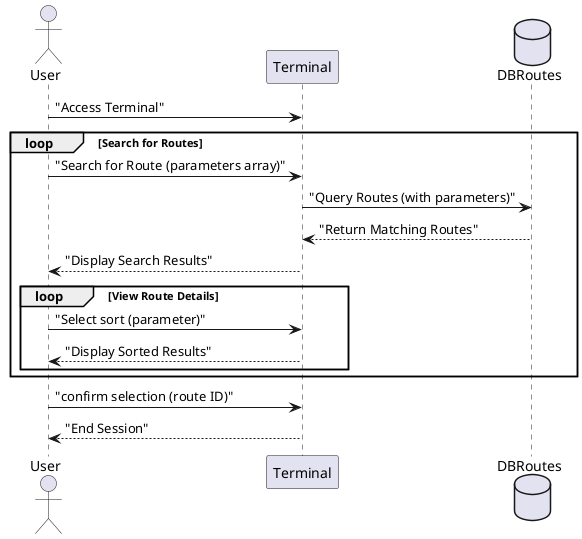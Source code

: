 @startuml Sequence Diagram

actor User
participant "Terminal" as terminal
database "DBRoutes" as DBRoutes

User -> terminal : "Access Terminal"
loop Search for Routes
    User -> terminal : "Search for Route (parameters array)"
    terminal -> DBRoutes : "Query Routes (with parameters)"
    DBRoutes --> terminal : "Return Matching Routes"
    terminal --> User : "Display Search Results"
    loop View Route Details
    User -> terminal : "Select sort (parameter)"
    terminal --> User : "Display Sorted Results"
    end
end
User -> terminal : "confirm selection (route ID)"
terminal --> User : "End Session"

